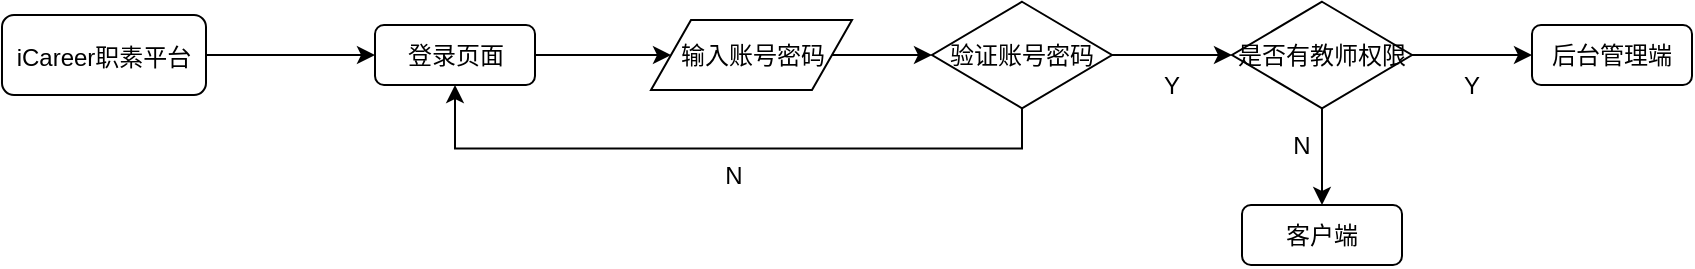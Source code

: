 <mxfile version="21.2.3" type="github">
  <diagram name="第 1 页" id="v7YcaDJwXx_0urEV0xpO">
    <mxGraphModel dx="1050" dy="541" grid="1" gridSize="10" guides="1" tooltips="1" connect="1" arrows="1" fold="1" page="1" pageScale="1" pageWidth="21200" pageHeight="55500" math="0" shadow="0">
      <root>
        <mxCell id="0" />
        <mxCell id="1" parent="0" />
        <mxCell id="kxcgsYVQPeTHsDoFTJ9l-70" style="edgeStyle=orthogonalEdgeStyle;rounded=0;orthogonalLoop=1;jettySize=auto;html=1;exitX=1;exitY=0.5;exitDx=0;exitDy=0;entryX=0;entryY=0.5;entryDx=0;entryDy=0;" edge="1" parent="1" source="kxcgsYVQPeTHsDoFTJ9l-2" target="kxcgsYVQPeTHsDoFTJ9l-25">
          <mxGeometry relative="1" as="geometry" />
        </mxCell>
        <mxCell id="kxcgsYVQPeTHsDoFTJ9l-2" value="&lt;font style=&quot;font-size: 12px; font-weight: normal;&quot;&gt;iCareer职素平台&lt;/font&gt;" style="rounded=1;whiteSpace=wrap;html=1;fontStyle=1;fontSize=14;" vertex="1" parent="1">
          <mxGeometry x="165" y="662.51" width="102" height="40" as="geometry" />
        </mxCell>
        <mxCell id="kxcgsYVQPeTHsDoFTJ9l-24" style="edgeStyle=orthogonalEdgeStyle;rounded=0;orthogonalLoop=1;jettySize=auto;html=1;exitX=1;exitY=0.5;exitDx=0;exitDy=0;entryX=0;entryY=0.5;entryDx=0;entryDy=0;" edge="1" parent="1" source="kxcgsYVQPeTHsDoFTJ9l-25" target="kxcgsYVQPeTHsDoFTJ9l-27">
          <mxGeometry relative="1" as="geometry" />
        </mxCell>
        <mxCell id="kxcgsYVQPeTHsDoFTJ9l-25" value="登录页面" style="rounded=1;whiteSpace=wrap;html=1;" vertex="1" parent="1">
          <mxGeometry x="351.5" y="667.5" width="80" height="30" as="geometry" />
        </mxCell>
        <mxCell id="kxcgsYVQPeTHsDoFTJ9l-26" style="edgeStyle=orthogonalEdgeStyle;rounded=0;orthogonalLoop=1;jettySize=auto;html=1;exitX=1;exitY=0.5;exitDx=0;exitDy=0;entryX=0;entryY=0.5;entryDx=0;entryDy=0;" edge="1" parent="1" source="kxcgsYVQPeTHsDoFTJ9l-27" target="kxcgsYVQPeTHsDoFTJ9l-30">
          <mxGeometry relative="1" as="geometry" />
        </mxCell>
        <mxCell id="kxcgsYVQPeTHsDoFTJ9l-27" value="输入账号密码" style="shape=parallelogram;perimeter=parallelogramPerimeter;whiteSpace=wrap;html=1;fixedSize=1;rounded=0;" vertex="1" parent="1">
          <mxGeometry x="489.5" y="665" width="100.5" height="35" as="geometry" />
        </mxCell>
        <mxCell id="kxcgsYVQPeTHsDoFTJ9l-28" style="edgeStyle=orthogonalEdgeStyle;rounded=0;orthogonalLoop=1;jettySize=auto;html=1;exitX=0.5;exitY=1;exitDx=0;exitDy=0;entryX=0.5;entryY=1;entryDx=0;entryDy=0;" edge="1" parent="1" source="kxcgsYVQPeTHsDoFTJ9l-30" target="kxcgsYVQPeTHsDoFTJ9l-25">
          <mxGeometry relative="1" as="geometry" />
        </mxCell>
        <mxCell id="kxcgsYVQPeTHsDoFTJ9l-29" style="edgeStyle=orthogonalEdgeStyle;rounded=0;orthogonalLoop=1;jettySize=auto;html=1;exitX=1;exitY=0.5;exitDx=0;exitDy=0;entryX=0;entryY=0.5;entryDx=0;entryDy=0;" edge="1" parent="1" source="kxcgsYVQPeTHsDoFTJ9l-30" target="kxcgsYVQPeTHsDoFTJ9l-34">
          <mxGeometry relative="1" as="geometry" />
        </mxCell>
        <mxCell id="kxcgsYVQPeTHsDoFTJ9l-30" value="验证账号密码" style="rhombus;whiteSpace=wrap;html=1;rounded=0;" vertex="1" parent="1">
          <mxGeometry x="630" y="655.88" width="90" height="53.25" as="geometry" />
        </mxCell>
        <mxCell id="kxcgsYVQPeTHsDoFTJ9l-31" value="N" style="text;html=1;strokeColor=none;fillColor=none;align=center;verticalAlign=middle;whiteSpace=wrap;rounded=0;" vertex="1" parent="1">
          <mxGeometry x="501" y="727.5" width="60" height="30" as="geometry" />
        </mxCell>
        <mxCell id="kxcgsYVQPeTHsDoFTJ9l-32" style="edgeStyle=orthogonalEdgeStyle;rounded=0;orthogonalLoop=1;jettySize=auto;html=1;exitX=1;exitY=0.5;exitDx=0;exitDy=0;" edge="1" parent="1" source="kxcgsYVQPeTHsDoFTJ9l-34" target="kxcgsYVQPeTHsDoFTJ9l-36">
          <mxGeometry relative="1" as="geometry" />
        </mxCell>
        <mxCell id="kxcgsYVQPeTHsDoFTJ9l-73" style="edgeStyle=orthogonalEdgeStyle;rounded=0;orthogonalLoop=1;jettySize=auto;html=1;exitX=0.5;exitY=1;exitDx=0;exitDy=0;" edge="1" parent="1" source="kxcgsYVQPeTHsDoFTJ9l-34" target="kxcgsYVQPeTHsDoFTJ9l-71">
          <mxGeometry relative="1" as="geometry" />
        </mxCell>
        <mxCell id="kxcgsYVQPeTHsDoFTJ9l-34" value="是否有教师权限" style="rhombus;whiteSpace=wrap;html=1;rounded=0;" vertex="1" parent="1">
          <mxGeometry x="780" y="655.88" width="90" height="53.25" as="geometry" />
        </mxCell>
        <mxCell id="kxcgsYVQPeTHsDoFTJ9l-35" value="Y" style="text;html=1;strokeColor=none;fillColor=none;align=center;verticalAlign=middle;whiteSpace=wrap;rounded=0;" vertex="1" parent="1">
          <mxGeometry x="720" y="682.51" width="60" height="30" as="geometry" />
        </mxCell>
        <mxCell id="kxcgsYVQPeTHsDoFTJ9l-36" value="后台管理端" style="rounded=1;whiteSpace=wrap;html=1;" vertex="1" parent="1">
          <mxGeometry x="930" y="667.5" width="80" height="30" as="geometry" />
        </mxCell>
        <mxCell id="kxcgsYVQPeTHsDoFTJ9l-37" value="Y" style="text;html=1;strokeColor=none;fillColor=none;align=center;verticalAlign=middle;whiteSpace=wrap;rounded=0;" vertex="1" parent="1">
          <mxGeometry x="870" y="682.51" width="60" height="30" as="geometry" />
        </mxCell>
        <mxCell id="kxcgsYVQPeTHsDoFTJ9l-71" value="客户端" style="rounded=1;whiteSpace=wrap;html=1;" vertex="1" parent="1">
          <mxGeometry x="785" y="757.5" width="80" height="30" as="geometry" />
        </mxCell>
        <mxCell id="kxcgsYVQPeTHsDoFTJ9l-75" value="N" style="text;html=1;strokeColor=none;fillColor=none;align=center;verticalAlign=middle;whiteSpace=wrap;rounded=0;" vertex="1" parent="1">
          <mxGeometry x="785" y="712.51" width="60" height="30" as="geometry" />
        </mxCell>
      </root>
    </mxGraphModel>
  </diagram>
</mxfile>
